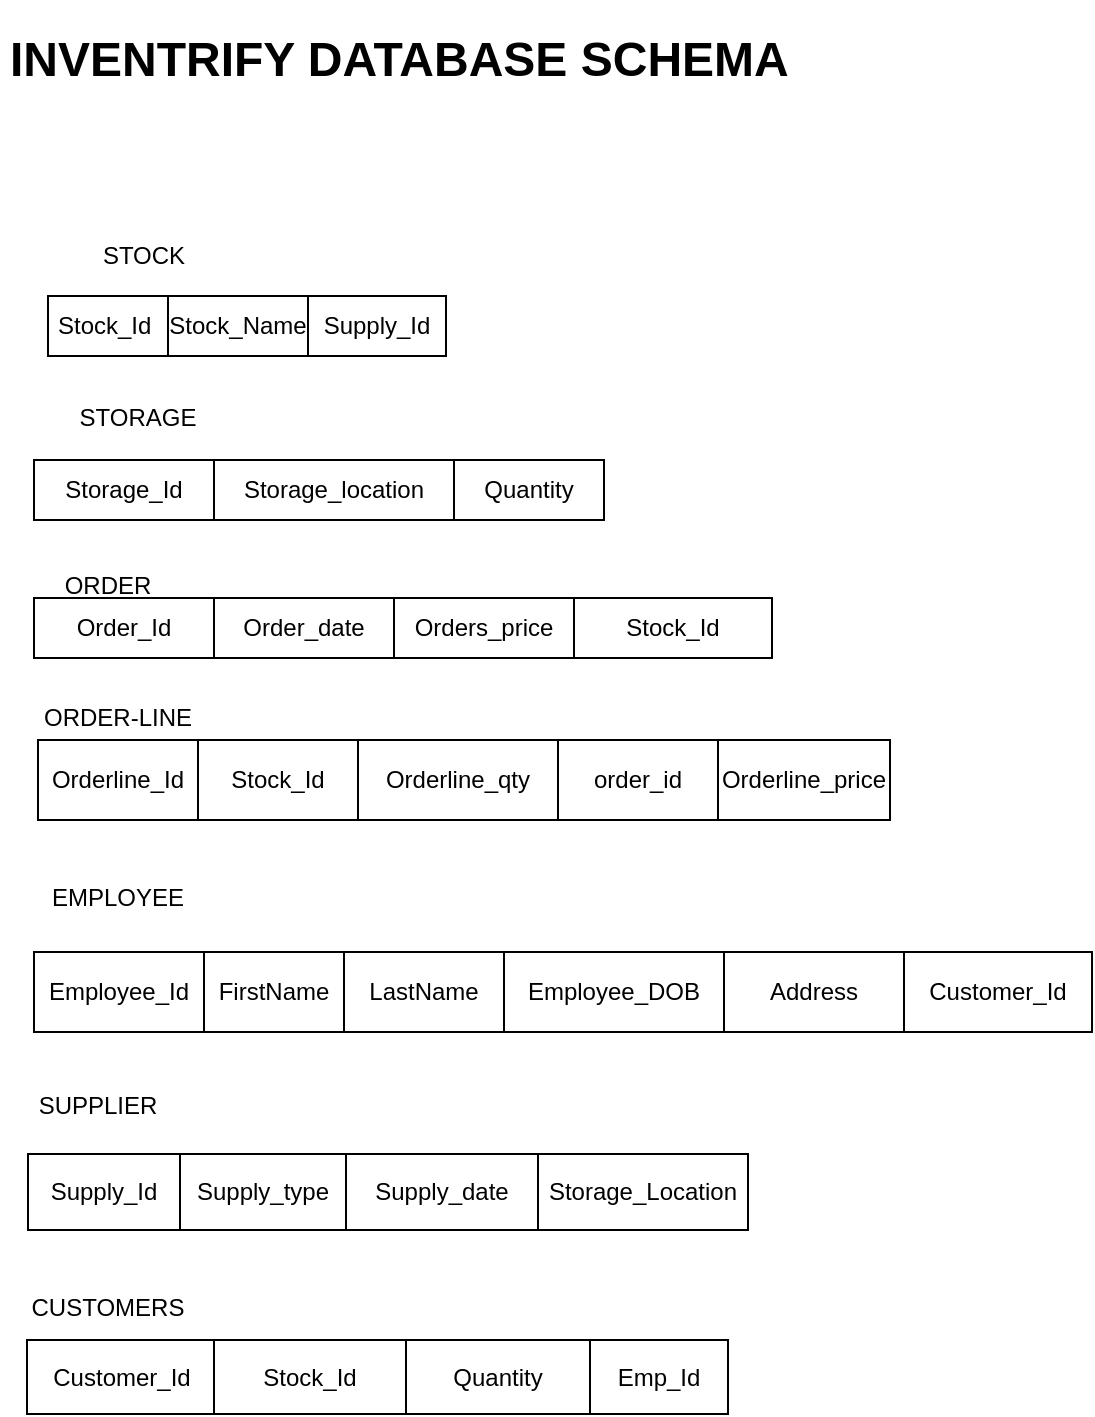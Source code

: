 <mxfile version="15.8.7" type="device" pages="2"><diagram id="k6q6guEoAlqr79uQyo5q" name="Page-1"><mxGraphModel dx="868" dy="553" grid="0" gridSize="10" guides="1" tooltips="1" connect="1" arrows="1" fold="1" page="1" pageScale="1" pageWidth="850" pageHeight="1100" math="0" shadow="0"><root><mxCell id="0"/><mxCell id="1" parent="0"/><mxCell id="TxwtcVc7FVRF3C03h1K5-3" value="&lt;h1&gt;INVENTRIFY DATABASE SCHEMA&lt;/h1&gt;" style="text;html=1;strokeColor=none;fillColor=none;spacing=5;spacingTop=-20;whiteSpace=wrap;overflow=hidden;rounded=0;" parent="1" vertex="1"><mxGeometry x="186" y="22" width="433" height="58" as="geometry"/></mxCell><mxCell id="TxwtcVc7FVRF3C03h1K5-4" value="STOCK" style="text;html=1;strokeColor=none;fillColor=none;align=center;verticalAlign=middle;whiteSpace=wrap;rounded=0;" parent="1" vertex="1"><mxGeometry x="228" y="125" width="60" height="30" as="geometry"/></mxCell><mxCell id="TxwtcVc7FVRF3C03h1K5-6" value="Stock_Id&amp;nbsp;" style="rounded=0;whiteSpace=wrap;html=1;" parent="1" vertex="1"><mxGeometry x="210" y="160" width="60" height="30" as="geometry"/></mxCell><mxCell id="TxwtcVc7FVRF3C03h1K5-7" value="Stock_Name" style="rounded=0;whiteSpace=wrap;html=1;" parent="1" vertex="1"><mxGeometry x="270" y="160" width="70" height="30" as="geometry"/></mxCell><mxCell id="TxwtcVc7FVRF3C03h1K5-15" value="STORAGE" style="text;html=1;strokeColor=none;fillColor=none;align=center;verticalAlign=middle;whiteSpace=wrap;rounded=0;" parent="1" vertex="1"><mxGeometry x="210" y="206" width="90" height="30" as="geometry"/></mxCell><mxCell id="TxwtcVc7FVRF3C03h1K5-16" value="Storage_Id" style="rounded=0;whiteSpace=wrap;html=1;" parent="1" vertex="1"><mxGeometry x="203" y="242" width="90" height="30" as="geometry"/></mxCell><mxCell id="TxwtcVc7FVRF3C03h1K5-17" value="Storage_location" style="rounded=0;whiteSpace=wrap;html=1;" parent="1" vertex="1"><mxGeometry x="293" y="242" width="120" height="30" as="geometry"/></mxCell><mxCell id="TxwtcVc7FVRF3C03h1K5-18" value="ORDER" style="text;html=1;strokeColor=none;fillColor=none;align=center;verticalAlign=middle;whiteSpace=wrap;rounded=0;" parent="1" vertex="1"><mxGeometry x="200" y="290" width="80" height="30" as="geometry"/></mxCell><mxCell id="TxwtcVc7FVRF3C03h1K5-19" value="Order_Id" style="rounded=0;whiteSpace=wrap;html=1;" parent="1" vertex="1"><mxGeometry x="203" y="311" width="90" height="30" as="geometry"/></mxCell><mxCell id="TxwtcVc7FVRF3C03h1K5-21" value="Order_date" style="rounded=0;whiteSpace=wrap;html=1;" parent="1" vertex="1"><mxGeometry x="293" y="311" width="90" height="30" as="geometry"/></mxCell><mxCell id="TxwtcVc7FVRF3C03h1K5-22" value="Orders_price" style="rounded=0;whiteSpace=wrap;html=1;" parent="1" vertex="1"><mxGeometry x="383" y="311" width="90" height="30" as="geometry"/></mxCell><mxCell id="TxwtcVc7FVRF3C03h1K5-23" value="ORDER-LINE" style="text;html=1;strokeColor=none;fillColor=none;align=center;verticalAlign=middle;whiteSpace=wrap;rounded=0;" parent="1" vertex="1"><mxGeometry x="200" y="356" width="90" height="30" as="geometry"/></mxCell><mxCell id="TxwtcVc7FVRF3C03h1K5-24" value="Orderline_Id" style="rounded=0;whiteSpace=wrap;html=1;" parent="1" vertex="1"><mxGeometry x="205" y="382" width="80" height="40" as="geometry"/></mxCell><mxCell id="TxwtcVc7FVRF3C03h1K5-27" value="Stock_Id" style="rounded=0;whiteSpace=wrap;html=1;" parent="1" vertex="1"><mxGeometry x="285" y="382" width="80" height="40" as="geometry"/></mxCell><mxCell id="TxwtcVc7FVRF3C03h1K5-28" value="Orderline_qty" style="rounded=0;whiteSpace=wrap;html=1;" parent="1" vertex="1"><mxGeometry x="365" y="382" width="100" height="40" as="geometry"/></mxCell><mxCell id="TxwtcVc7FVRF3C03h1K5-29" value="order_id" style="rounded=0;whiteSpace=wrap;html=1;" parent="1" vertex="1"><mxGeometry x="465" y="382" width="80" height="40" as="geometry"/></mxCell><mxCell id="TxwtcVc7FVRF3C03h1K5-30" value="Orderline_price" style="rounded=0;whiteSpace=wrap;html=1;" parent="1" vertex="1"><mxGeometry x="545" y="382" width="86" height="40" as="geometry"/></mxCell><mxCell id="TxwtcVc7FVRF3C03h1K5-31" value="EMPLOYEE" style="text;html=1;strokeColor=none;fillColor=none;align=center;verticalAlign=middle;whiteSpace=wrap;rounded=0;" parent="1" vertex="1"><mxGeometry x="205" y="438" width="80" height="45" as="geometry"/></mxCell><mxCell id="TxwtcVc7FVRF3C03h1K5-32" value="Employee_Id" style="rounded=0;whiteSpace=wrap;html=1;" parent="1" vertex="1"><mxGeometry x="203" y="488" width="85" height="40" as="geometry"/></mxCell><mxCell id="TxwtcVc7FVRF3C03h1K5-33" value="FirstName" style="rounded=0;whiteSpace=wrap;html=1;" parent="1" vertex="1"><mxGeometry x="288" y="488" width="70" height="40" as="geometry"/></mxCell><mxCell id="TxwtcVc7FVRF3C03h1K5-34" value="LastName" style="rounded=0;whiteSpace=wrap;html=1;" parent="1" vertex="1"><mxGeometry x="358" y="488" width="80" height="40" as="geometry"/></mxCell><mxCell id="TxwtcVc7FVRF3C03h1K5-35" value="Employee_DOB" style="rounded=0;whiteSpace=wrap;html=1;" parent="1" vertex="1"><mxGeometry x="438" y="488" width="110" height="40" as="geometry"/></mxCell><mxCell id="TxwtcVc7FVRF3C03h1K5-36" value="Address" style="rounded=0;whiteSpace=wrap;html=1;" parent="1" vertex="1"><mxGeometry x="548" y="488" width="90" height="40" as="geometry"/></mxCell><mxCell id="TxwtcVc7FVRF3C03h1K5-37" value="SUPPLIER" style="text;html=1;strokeColor=none;fillColor=none;align=center;verticalAlign=middle;whiteSpace=wrap;rounded=0;" parent="1" vertex="1"><mxGeometry x="205" y="550" width="60" height="30" as="geometry"/></mxCell><mxCell id="TxwtcVc7FVRF3C03h1K5-38" value="Supply_Id" style="rounded=0;whiteSpace=wrap;html=1;" parent="1" vertex="1"><mxGeometry x="200" y="589" width="76" height="38" as="geometry"/></mxCell><mxCell id="TxwtcVc7FVRF3C03h1K5-39" value="Supply_type" style="rounded=0;whiteSpace=wrap;html=1;" parent="1" vertex="1"><mxGeometry x="276" y="589" width="83" height="38" as="geometry"/></mxCell><mxCell id="TxwtcVc7FVRF3C03h1K5-40" value="Supply_date" style="rounded=0;whiteSpace=wrap;html=1;" parent="1" vertex="1"><mxGeometry x="359" y="589" width="96" height="38" as="geometry"/></mxCell><mxCell id="TxwtcVc7FVRF3C03h1K5-41" value="Storage_Location" style="rounded=0;whiteSpace=wrap;html=1;" parent="1" vertex="1"><mxGeometry x="455" y="589" width="105" height="38" as="geometry"/></mxCell><mxCell id="TxwtcVc7FVRF3C03h1K5-43" value="CUSTOMERS" style="text;html=1;strokeColor=none;fillColor=none;align=center;verticalAlign=middle;whiteSpace=wrap;rounded=0;" parent="1" vertex="1"><mxGeometry x="198.25" y="649" width="83.5" height="33" as="geometry"/></mxCell><mxCell id="TxwtcVc7FVRF3C03h1K5-44" value="Customer_Id" style="rounded=0;whiteSpace=wrap;html=1;" parent="1" vertex="1"><mxGeometry x="199.5" y="682" width="93.5" height="37" as="geometry"/></mxCell><mxCell id="TxwtcVc7FVRF3C03h1K5-45" value="Stock_Id" style="rounded=0;whiteSpace=wrap;html=1;" parent="1" vertex="1"><mxGeometry x="293" y="682" width="96" height="37" as="geometry"/></mxCell><mxCell id="TxwtcVc7FVRF3C03h1K5-47" value="Quantity" style="rounded=0;whiteSpace=wrap;html=1;" parent="1" vertex="1"><mxGeometry x="389" y="682" width="92" height="37" as="geometry"/></mxCell><mxCell id="f75dsdhVzTF6Vd_HvXc8-1" value="Stock_Id" style="rounded=0;whiteSpace=wrap;html=1;" parent="1" vertex="1"><mxGeometry x="473" y="311" width="99" height="30" as="geometry"/></mxCell><mxCell id="I19RxyfhT_PSbLgaxSoS-1" value="Quantity" style="rounded=0;whiteSpace=wrap;html=1;" parent="1" vertex="1"><mxGeometry x="413" y="242" width="75" height="30" as="geometry"/></mxCell><mxCell id="I19RxyfhT_PSbLgaxSoS-2" value="Supply_Id" style="rounded=0;whiteSpace=wrap;html=1;" parent="1" vertex="1"><mxGeometry x="340" y="160" width="69" height="30" as="geometry"/></mxCell><mxCell id="E5i0aqG1QVsU14nRbbzL-1" value="Emp_Id" style="rounded=0;whiteSpace=wrap;html=1;" parent="1" vertex="1"><mxGeometry x="481" y="682" width="69" height="37" as="geometry"/></mxCell><mxCell id="yB5XEWHrhT7vs8C8x2iK-1" value="Customer_Id" style="rounded=0;whiteSpace=wrap;html=1;" vertex="1" parent="1"><mxGeometry x="638" y="488" width="94" height="40" as="geometry"/></mxCell></root></mxGraphModel></diagram><diagram id="sFcuPv4FZ3juKFL2XgO-" name="Page-2"><mxGraphModel dx="868" dy="553" grid="0" gridSize="10" guides="1" tooltips="1" connect="1" arrows="1" fold="1" page="1" pageScale="1" pageWidth="850" pageHeight="1100" math="0" shadow="0"><root><object label="" id="HqxFo9a37z1Eg4OPMcd6-0"><mxCell/></object><mxCell id="HqxFo9a37z1Eg4OPMcd6-1" parent="HqxFo9a37z1Eg4OPMcd6-0"/><mxCell id="BADwO5J9l1CjJpyLJ5s6-125" value="" style="edgeStyle=orthogonalEdgeStyle;rounded=0;orthogonalLoop=1;jettySize=auto;html=1;" parent="HqxFo9a37z1Eg4OPMcd6-1" source="BADwO5J9l1CjJpyLJ5s6-30" edge="1"><mxGeometry relative="1" as="geometry"><mxPoint x="136" y="484" as="targetPoint"/><Array as="points"><mxPoint x="144" y="369"/><mxPoint x="136" y="369"/></Array></mxGeometry></mxCell><mxCell id="BADwO5J9l1CjJpyLJ5s6-30" value="Stock" style="shape=table;startSize=30;container=1;collapsible=1;childLayout=tableLayout;fixedRows=1;rowLines=0;fontStyle=1;align=center;resizeLast=1;" parent="HqxFo9a37z1Eg4OPMcd6-1" vertex="1"><mxGeometry x="54" y="206" width="180" height="158.75" as="geometry"/></mxCell><mxCell id="BADwO5J9l1CjJpyLJ5s6-31" value="" style="shape=partialRectangle;collapsible=0;dropTarget=0;pointerEvents=0;fillColor=none;top=0;left=0;bottom=1;right=0;points=[[0,0.5],[1,0.5]];portConstraint=eastwest;" parent="BADwO5J9l1CjJpyLJ5s6-30" vertex="1"><mxGeometry y="30" width="180" height="20" as="geometry"/></mxCell><mxCell id="BADwO5J9l1CjJpyLJ5s6-32" value="PK" style="shape=partialRectangle;connectable=0;fillColor=none;top=0;left=0;bottom=0;right=0;fontStyle=1;overflow=hidden;" parent="BADwO5J9l1CjJpyLJ5s6-31" vertex="1"><mxGeometry width="30" height="20" as="geometry"><mxRectangle width="30" height="20" as="alternateBounds"/></mxGeometry></mxCell><mxCell id="BADwO5J9l1CjJpyLJ5s6-33" value="Stock_Id  int" style="shape=partialRectangle;connectable=0;fillColor=none;top=0;left=0;bottom=0;right=0;align=left;spacingLeft=6;fontStyle=4;overflow=hidden;" parent="BADwO5J9l1CjJpyLJ5s6-31" vertex="1"><mxGeometry x="30" width="150" height="20" as="geometry"><mxRectangle width="150" height="20" as="alternateBounds"/></mxGeometry></mxCell><mxCell id="BADwO5J9l1CjJpyLJ5s6-34" value="" style="shape=partialRectangle;collapsible=0;dropTarget=0;pointerEvents=0;fillColor=none;top=0;left=0;bottom=0;right=0;points=[[0,0.5],[1,0.5]];portConstraint=eastwest;" parent="BADwO5J9l1CjJpyLJ5s6-30" vertex="1"><mxGeometry y="50" width="180" height="30" as="geometry"/></mxCell><mxCell id="BADwO5J9l1CjJpyLJ5s6-35" value="PK" style="shape=partialRectangle;connectable=0;fillColor=none;top=0;left=0;bottom=0;right=0;editable=1;overflow=hidden;" parent="BADwO5J9l1CjJpyLJ5s6-34" vertex="1"><mxGeometry width="30" height="30" as="geometry"><mxRectangle width="30" height="30" as="alternateBounds"/></mxGeometry></mxCell><mxCell id="BADwO5J9l1CjJpyLJ5s6-36" value="Stock_Name varchar(50)" style="shape=partialRectangle;connectable=0;fillColor=none;top=0;left=0;bottom=0;right=0;align=left;spacingLeft=6;overflow=hidden;" parent="BADwO5J9l1CjJpyLJ5s6-34" vertex="1"><mxGeometry x="30" width="150" height="30" as="geometry"><mxRectangle width="150" height="30" as="alternateBounds"/></mxGeometry></mxCell><mxCell id="BADwO5J9l1CjJpyLJ5s6-37" value="" style="shape=partialRectangle;collapsible=0;dropTarget=0;pointerEvents=0;fillColor=none;top=0;left=0;bottom=0;right=0;points=[[0,0.5],[1,0.5]];portConstraint=eastwest;" parent="BADwO5J9l1CjJpyLJ5s6-30" vertex="1"><mxGeometry y="80" width="180" height="29" as="geometry"/></mxCell><mxCell id="BADwO5J9l1CjJpyLJ5s6-38" value="FK" style="shape=partialRectangle;connectable=0;fillColor=none;top=0;left=0;bottom=0;right=0;editable=1;overflow=hidden;" parent="BADwO5J9l1CjJpyLJ5s6-37" vertex="1"><mxGeometry width="30" height="29" as="geometry"><mxRectangle width="30" height="29" as="alternateBounds"/></mxGeometry></mxCell><mxCell id="BADwO5J9l1CjJpyLJ5s6-39" value="Supply_Id  int" style="shape=partialRectangle;connectable=0;fillColor=none;top=0;left=0;bottom=0;right=0;align=left;spacingLeft=6;overflow=hidden;" parent="BADwO5J9l1CjJpyLJ5s6-37" vertex="1"><mxGeometry x="30" width="150" height="29" as="geometry"><mxRectangle width="150" height="29" as="alternateBounds"/></mxGeometry></mxCell><mxCell id="BADwO5J9l1CjJpyLJ5s6-40" value="" style="shape=partialRectangle;collapsible=0;dropTarget=0;pointerEvents=0;fillColor=none;top=0;left=0;bottom=0;right=0;points=[[0,0.5],[1,0.5]];portConstraint=eastwest;" parent="BADwO5J9l1CjJpyLJ5s6-30" vertex="1"><mxGeometry y="109" width="180" height="30" as="geometry"/></mxCell><mxCell id="BADwO5J9l1CjJpyLJ5s6-41" value="" style="shape=partialRectangle;connectable=0;fillColor=none;top=0;left=0;bottom=0;right=0;editable=1;overflow=hidden;" parent="BADwO5J9l1CjJpyLJ5s6-40" vertex="1"><mxGeometry width="30" height="30" as="geometry"><mxRectangle width="30" height="30" as="alternateBounds"/></mxGeometry></mxCell><mxCell id="BADwO5J9l1CjJpyLJ5s6-42" value="" style="shape=partialRectangle;connectable=0;fillColor=none;top=0;left=0;bottom=0;right=0;align=left;spacingLeft=6;overflow=hidden;" parent="BADwO5J9l1CjJpyLJ5s6-40" vertex="1"><mxGeometry x="30" width="150" height="30" as="geometry"><mxRectangle width="150" height="30" as="alternateBounds"/></mxGeometry></mxCell><mxCell id="BADwO5J9l1CjJpyLJ5s6-44" value="" style="edgeStyle=entityRelationEdgeStyle;fontSize=12;html=1;endArrow=ERzeroToMany;endFill=1;startArrow=ERzeroToMany;rounded=0;" parent="HqxFo9a37z1Eg4OPMcd6-1" edge="1"><mxGeometry width="100" height="100" relative="1" as="geometry"><mxPoint x="234" y="308" as="sourcePoint"/><mxPoint x="334" y="208" as="targetPoint"/></mxGeometry></mxCell><mxCell id="BADwO5J9l1CjJpyLJ5s6-78" value="" style="edgeStyle=orthogonalEdgeStyle;rounded=0;orthogonalLoop=1;jettySize=auto;html=1;" parent="HqxFo9a37z1Eg4OPMcd6-1" source="BADwO5J9l1CjJpyLJ5s6-46" edge="1"><mxGeometry relative="1" as="geometry"><mxPoint x="585" y="275" as="targetPoint"/><Array as="points"><mxPoint x="431" y="407"/><mxPoint x="535" y="407"/><mxPoint x="535" y="252"/><mxPoint x="585" y="252"/></Array></mxGeometry></mxCell><mxCell id="BADwO5J9l1CjJpyLJ5s6-80" value="Text" style="edgeLabel;html=1;align=center;verticalAlign=middle;resizable=0;points=[];" parent="BADwO5J9l1CjJpyLJ5s6-78" vertex="1" connectable="0"><mxGeometry x="0.575" y="-1" relative="1" as="geometry"><mxPoint x="107" y="76" as="offset"/></mxGeometry></mxCell><mxCell id="BADwO5J9l1CjJpyLJ5s6-46" value="Storage" style="shape=table;startSize=31;container=1;collapsible=1;childLayout=tableLayout;fixedRows=1;rowLines=0;fontStyle=1;align=center;resizeLast=1;" parent="HqxFo9a37z1Eg4OPMcd6-1" vertex="1"><mxGeometry x="335" y="206" width="199" height="138" as="geometry"/></mxCell><mxCell id="BADwO5J9l1CjJpyLJ5s6-47" value="" style="shape=partialRectangle;collapsible=0;dropTarget=0;pointerEvents=0;fillColor=none;top=0;left=0;bottom=1;right=0;points=[[0,0.5],[1,0.5]];portConstraint=eastwest;" parent="BADwO5J9l1CjJpyLJ5s6-46" vertex="1"><mxGeometry y="31" width="199" height="30" as="geometry"/></mxCell><mxCell id="BADwO5J9l1CjJpyLJ5s6-48" value="PK" style="shape=partialRectangle;connectable=0;fillColor=none;top=0;left=0;bottom=0;right=0;fontStyle=1;overflow=hidden;" parent="BADwO5J9l1CjJpyLJ5s6-47" vertex="1"><mxGeometry width="30" height="30" as="geometry"><mxRectangle width="30" height="30" as="alternateBounds"/></mxGeometry></mxCell><mxCell id="BADwO5J9l1CjJpyLJ5s6-49" value="Storage_Id  int" style="shape=partialRectangle;connectable=0;fillColor=none;top=0;left=0;bottom=0;right=0;align=left;spacingLeft=6;fontStyle=4;overflow=hidden;" parent="BADwO5J9l1CjJpyLJ5s6-47" vertex="1"><mxGeometry x="30" width="169" height="30" as="geometry"><mxRectangle width="169" height="30" as="alternateBounds"/></mxGeometry></mxCell><mxCell id="BADwO5J9l1CjJpyLJ5s6-50" value="" style="shape=partialRectangle;collapsible=0;dropTarget=0;pointerEvents=0;fillColor=none;top=0;left=0;bottom=0;right=0;points=[[0,0.5],[1,0.5]];portConstraint=eastwest;" parent="BADwO5J9l1CjJpyLJ5s6-46" vertex="1"><mxGeometry y="61" width="199" height="30" as="geometry"/></mxCell><mxCell id="BADwO5J9l1CjJpyLJ5s6-51" value="PK" style="shape=partialRectangle;connectable=0;fillColor=none;top=0;left=0;bottom=0;right=0;editable=1;overflow=hidden;" parent="BADwO5J9l1CjJpyLJ5s6-50" vertex="1"><mxGeometry width="30" height="30" as="geometry"><mxRectangle width="30" height="30" as="alternateBounds"/></mxGeometry></mxCell><mxCell id="BADwO5J9l1CjJpyLJ5s6-52" value="Storage_Location varchar(50)" style="shape=partialRectangle;connectable=0;fillColor=none;top=0;left=0;bottom=0;right=0;align=left;spacingLeft=6;overflow=hidden;" parent="BADwO5J9l1CjJpyLJ5s6-50" vertex="1"><mxGeometry x="30" width="169" height="30" as="geometry"><mxRectangle width="169" height="30" as="alternateBounds"/></mxGeometry></mxCell><mxCell id="BADwO5J9l1CjJpyLJ5s6-53" value="" style="shape=partialRectangle;collapsible=0;dropTarget=0;pointerEvents=0;fillColor=none;top=0;left=0;bottom=0;right=0;points=[[0,0.5],[1,0.5]];portConstraint=eastwest;" parent="BADwO5J9l1CjJpyLJ5s6-46" vertex="1"><mxGeometry y="91" width="199" height="30" as="geometry"/></mxCell><mxCell id="BADwO5J9l1CjJpyLJ5s6-54" value="" style="shape=partialRectangle;connectable=0;fillColor=none;top=0;left=0;bottom=0;right=0;editable=1;overflow=hidden;" parent="BADwO5J9l1CjJpyLJ5s6-53" vertex="1"><mxGeometry width="30" height="30" as="geometry"><mxRectangle width="30" height="30" as="alternateBounds"/></mxGeometry></mxCell><mxCell id="BADwO5J9l1CjJpyLJ5s6-55" value="Quantity varchar(25)" style="shape=partialRectangle;connectable=0;fillColor=none;top=0;left=0;bottom=0;right=0;align=left;spacingLeft=6;overflow=hidden;" parent="BADwO5J9l1CjJpyLJ5s6-53" vertex="1"><mxGeometry x="30" width="169" height="30" as="geometry"><mxRectangle width="169" height="30" as="alternateBounds"/></mxGeometry></mxCell><mxCell id="BADwO5J9l1CjJpyLJ5s6-59" value="Supplier" style="shape=table;startSize=30;container=1;collapsible=1;childLayout=tableLayout;fixedRows=1;rowLines=0;fontStyle=1;align=center;resizeLast=1;" parent="HqxFo9a37z1Eg4OPMcd6-1" vertex="1"><mxGeometry x="58" y="489" width="227" height="152" as="geometry"/></mxCell><mxCell id="BADwO5J9l1CjJpyLJ5s6-60" value="" style="shape=partialRectangle;collapsible=0;dropTarget=0;pointerEvents=0;fillColor=none;top=0;left=0;bottom=1;right=0;points=[[0,0.5],[1,0.5]];portConstraint=eastwest;" parent="BADwO5J9l1CjJpyLJ5s6-59" vertex="1"><mxGeometry y="30" width="227" height="32" as="geometry"/></mxCell><mxCell id="BADwO5J9l1CjJpyLJ5s6-61" value="PK" style="shape=partialRectangle;connectable=0;fillColor=none;top=0;left=0;bottom=0;right=0;fontStyle=1;overflow=hidden;" parent="BADwO5J9l1CjJpyLJ5s6-60" vertex="1"><mxGeometry width="30" height="32" as="geometry"><mxRectangle width="30" height="32" as="alternateBounds"/></mxGeometry></mxCell><mxCell id="BADwO5J9l1CjJpyLJ5s6-62" value="Supply_Id  int" style="shape=partialRectangle;connectable=0;fillColor=none;top=0;left=0;bottom=0;right=0;align=left;spacingLeft=6;fontStyle=4;overflow=hidden;" parent="BADwO5J9l1CjJpyLJ5s6-60" vertex="1"><mxGeometry x="30" width="197" height="32" as="geometry"><mxRectangle width="197" height="32" as="alternateBounds"/></mxGeometry></mxCell><mxCell id="BADwO5J9l1CjJpyLJ5s6-63" value="" style="shape=partialRectangle;collapsible=0;dropTarget=0;pointerEvents=0;fillColor=none;top=0;left=0;bottom=0;right=0;points=[[0,0.5],[1,0.5]];portConstraint=eastwest;" parent="BADwO5J9l1CjJpyLJ5s6-59" vertex="1"><mxGeometry y="62" width="227" height="30" as="geometry"/></mxCell><mxCell id="BADwO5J9l1CjJpyLJ5s6-64" value="" style="shape=partialRectangle;connectable=0;fillColor=none;top=0;left=0;bottom=0;right=0;editable=1;overflow=hidden;" parent="BADwO5J9l1CjJpyLJ5s6-63" vertex="1"><mxGeometry width="30" height="30" as="geometry"><mxRectangle width="30" height="30" as="alternateBounds"/></mxGeometry></mxCell><mxCell id="BADwO5J9l1CjJpyLJ5s6-65" value="Supply _type varchar(20)" style="shape=partialRectangle;connectable=0;fillColor=none;top=0;left=0;bottom=0;right=0;align=left;spacingLeft=6;overflow=hidden;" parent="BADwO5J9l1CjJpyLJ5s6-63" vertex="1"><mxGeometry x="30" width="197" height="30" as="geometry"><mxRectangle width="197" height="30" as="alternateBounds"/></mxGeometry></mxCell><mxCell id="BADwO5J9l1CjJpyLJ5s6-69" value="" style="shape=partialRectangle;collapsible=0;dropTarget=0;pointerEvents=0;fillColor=none;top=0;left=0;bottom=0;right=0;points=[[0,0.5],[1,0.5]];portConstraint=eastwest;" parent="BADwO5J9l1CjJpyLJ5s6-59" vertex="1"><mxGeometry y="92" width="227" height="30" as="geometry"/></mxCell><mxCell id="BADwO5J9l1CjJpyLJ5s6-70" value="FK" style="shape=partialRectangle;connectable=0;fillColor=none;top=0;left=0;bottom=0;right=0;editable=1;overflow=hidden;" parent="BADwO5J9l1CjJpyLJ5s6-69" vertex="1"><mxGeometry width="30" height="30" as="geometry"><mxRectangle width="30" height="30" as="alternateBounds"/></mxGeometry></mxCell><mxCell id="BADwO5J9l1CjJpyLJ5s6-71" value="storage_Location varchar(25)" style="shape=partialRectangle;connectable=0;fillColor=none;top=0;left=0;bottom=0;right=0;align=left;spacingLeft=6;overflow=hidden;" parent="BADwO5J9l1CjJpyLJ5s6-69" vertex="1"><mxGeometry x="30" width="197" height="30" as="geometry"><mxRectangle width="197" height="30" as="alternateBounds"/></mxGeometry></mxCell><mxCell id="BADwO5J9l1CjJpyLJ5s6-66" value="" style="shape=partialRectangle;collapsible=0;dropTarget=0;pointerEvents=0;fillColor=none;top=0;left=0;bottom=0;right=0;points=[[0,0.5],[1,0.5]];portConstraint=eastwest;" parent="BADwO5J9l1CjJpyLJ5s6-59" vertex="1"><mxGeometry y="122" width="227" height="30" as="geometry"/></mxCell><mxCell id="BADwO5J9l1CjJpyLJ5s6-67" value="" style="shape=partialRectangle;connectable=0;fillColor=none;top=0;left=0;bottom=0;right=0;editable=1;overflow=hidden;" parent="BADwO5J9l1CjJpyLJ5s6-66" vertex="1"><mxGeometry width="30" height="30" as="geometry"><mxRectangle width="30" height="30" as="alternateBounds"/></mxGeometry></mxCell><mxCell id="BADwO5J9l1CjJpyLJ5s6-68" value="Supply_Date Date" style="shape=partialRectangle;connectable=0;fillColor=none;top=0;left=0;bottom=0;right=0;align=left;spacingLeft=6;overflow=hidden;" parent="BADwO5J9l1CjJpyLJ5s6-66" vertex="1"><mxGeometry x="30" width="197" height="30" as="geometry"><mxRectangle width="197" height="30" as="alternateBounds"/></mxGeometry></mxCell><mxCell id="BADwO5J9l1CjJpyLJ5s6-81" value="Order" style="shape=table;startSize=30;container=1;collapsible=1;childLayout=tableLayout;fixedRows=1;rowLines=0;fontStyle=1;align=center;resizeLast=1;" parent="HqxFo9a37z1Eg4OPMcd6-1" vertex="1"><mxGeometry x="553" y="274" width="180" height="179.25" as="geometry"/></mxCell><mxCell id="BADwO5J9l1CjJpyLJ5s6-85" value="" style="shape=partialRectangle;collapsible=0;dropTarget=0;pointerEvents=0;fillColor=none;top=0;left=0;bottom=0;right=0;points=[[0,0.5],[1,0.5]];portConstraint=eastwest;" parent="BADwO5J9l1CjJpyLJ5s6-81" vertex="1"><mxGeometry y="30" width="180" height="30" as="geometry"/></mxCell><mxCell id="BADwO5J9l1CjJpyLJ5s6-86" value="PK" style="shape=partialRectangle;connectable=0;fillColor=none;top=0;left=0;bottom=0;right=0;editable=1;overflow=hidden;" parent="BADwO5J9l1CjJpyLJ5s6-85" vertex="1"><mxGeometry width="30" height="30" as="geometry"><mxRectangle width="30" height="30" as="alternateBounds"/></mxGeometry></mxCell><mxCell id="BADwO5J9l1CjJpyLJ5s6-87" value="Order_Id  int" style="shape=partialRectangle;connectable=0;fillColor=none;top=0;left=0;bottom=0;right=0;align=left;spacingLeft=6;overflow=hidden;" parent="BADwO5J9l1CjJpyLJ5s6-85" vertex="1"><mxGeometry x="30" width="150" height="30" as="geometry"><mxRectangle width="150" height="30" as="alternateBounds"/></mxGeometry></mxCell><mxCell id="BADwO5J9l1CjJpyLJ5s6-88" value="" style="shape=partialRectangle;collapsible=0;dropTarget=0;pointerEvents=0;fillColor=none;top=0;left=0;bottom=0;right=0;points=[[0,0.5],[1,0.5]];portConstraint=eastwest;" parent="BADwO5J9l1CjJpyLJ5s6-81" vertex="1"><mxGeometry y="60" width="180" height="30" as="geometry"/></mxCell><mxCell id="BADwO5J9l1CjJpyLJ5s6-89" value="" style="shape=partialRectangle;connectable=0;fillColor=none;top=0;left=0;bottom=0;right=0;editable=1;overflow=hidden;" parent="BADwO5J9l1CjJpyLJ5s6-88" vertex="1"><mxGeometry width="30" height="30" as="geometry"><mxRectangle width="30" height="30" as="alternateBounds"/></mxGeometry></mxCell><mxCell id="BADwO5J9l1CjJpyLJ5s6-90" value="orders_date  date" style="shape=partialRectangle;connectable=0;fillColor=none;top=0;left=0;bottom=0;right=0;align=left;spacingLeft=6;overflow=hidden;" parent="BADwO5J9l1CjJpyLJ5s6-88" vertex="1"><mxGeometry x="30" width="150" height="30" as="geometry"><mxRectangle width="150" height="30" as="alternateBounds"/></mxGeometry></mxCell><mxCell id="BADwO5J9l1CjJpyLJ5s6-91" value="" style="shape=partialRectangle;collapsible=0;dropTarget=0;pointerEvents=0;fillColor=none;top=0;left=0;bottom=0;right=0;points=[[0,0.5],[1,0.5]];portConstraint=eastwest;" parent="BADwO5J9l1CjJpyLJ5s6-81" vertex="1"><mxGeometry y="90" width="180" height="30" as="geometry"/></mxCell><mxCell id="BADwO5J9l1CjJpyLJ5s6-92" value="" style="shape=partialRectangle;connectable=0;fillColor=none;top=0;left=0;bottom=0;right=0;editable=1;overflow=hidden;" parent="BADwO5J9l1CjJpyLJ5s6-91" vertex="1"><mxGeometry width="30" height="30" as="geometry"><mxRectangle width="30" height="30" as="alternateBounds"/></mxGeometry></mxCell><mxCell id="BADwO5J9l1CjJpyLJ5s6-93" value="Orders_Price varchar(50)" style="shape=partialRectangle;connectable=0;fillColor=none;top=0;left=0;bottom=0;right=0;align=left;spacingLeft=6;overflow=hidden;" parent="BADwO5J9l1CjJpyLJ5s6-91" vertex="1"><mxGeometry x="30" width="150" height="30" as="geometry"><mxRectangle width="150" height="30" as="alternateBounds"/></mxGeometry></mxCell><mxCell id="BADwO5J9l1CjJpyLJ5s6-82" value="" style="shape=partialRectangle;collapsible=0;dropTarget=0;pointerEvents=0;fillColor=none;top=0;left=0;bottom=1;right=0;points=[[0,0.5],[1,0.5]];portConstraint=eastwest;" parent="BADwO5J9l1CjJpyLJ5s6-81" vertex="1"><mxGeometry y="120" width="180" height="51" as="geometry"/></mxCell><mxCell id="BADwO5J9l1CjJpyLJ5s6-83" value="FK" style="shape=partialRectangle;connectable=0;fillColor=none;top=0;left=0;bottom=0;right=0;fontStyle=1;overflow=hidden;" parent="BADwO5J9l1CjJpyLJ5s6-82" vertex="1"><mxGeometry width="30" height="51" as="geometry"><mxRectangle width="30" height="51" as="alternateBounds"/></mxGeometry></mxCell><mxCell id="BADwO5J9l1CjJpyLJ5s6-84" value="Stock_Id  int" style="shape=partialRectangle;connectable=0;fillColor=none;top=0;left=0;bottom=0;right=0;align=left;spacingLeft=6;fontStyle=4;overflow=hidden;" parent="BADwO5J9l1CjJpyLJ5s6-82" vertex="1"><mxGeometry x="30" width="150" height="51" as="geometry"><mxRectangle width="150" height="51" as="alternateBounds"/></mxGeometry></mxCell><mxCell id="BADwO5J9l1CjJpyLJ5s6-98" value="OrderLine" style="shape=table;startSize=30;container=1;collapsible=1;childLayout=tableLayout;fixedRows=1;rowLines=0;fontStyle=1;align=center;resizeLast=1;" parent="HqxFo9a37z1Eg4OPMcd6-1" vertex="1"><mxGeometry x="553" y="507" width="180" height="190" as="geometry"/></mxCell><mxCell id="BADwO5J9l1CjJpyLJ5s6-99" value="" style="shape=partialRectangle;collapsible=0;dropTarget=0;pointerEvents=0;fillColor=none;top=0;left=0;bottom=1;right=0;points=[[0,0.5],[1,0.5]];portConstraint=eastwest;" parent="BADwO5J9l1CjJpyLJ5s6-98" vertex="1"><mxGeometry y="30" width="180" height="30" as="geometry"/></mxCell><mxCell id="BADwO5J9l1CjJpyLJ5s6-100" value="" style="shape=partialRectangle;connectable=0;fillColor=none;top=0;left=0;bottom=0;right=0;fontStyle=1;overflow=hidden;" parent="BADwO5J9l1CjJpyLJ5s6-99" vertex="1"><mxGeometry width="30" height="30" as="geometry"><mxRectangle width="30" height="30" as="alternateBounds"/></mxGeometry></mxCell><mxCell id="BADwO5J9l1CjJpyLJ5s6-101" value="Orderline_Id  int" style="shape=partialRectangle;connectable=0;fillColor=none;top=0;left=0;bottom=0;right=0;align=left;spacingLeft=6;fontStyle=4;overflow=hidden;" parent="BADwO5J9l1CjJpyLJ5s6-99" vertex="1"><mxGeometry x="30" width="150" height="30" as="geometry"><mxRectangle width="150" height="30" as="alternateBounds"/></mxGeometry></mxCell><mxCell id="BADwO5J9l1CjJpyLJ5s6-102" value="" style="shape=partialRectangle;collapsible=0;dropTarget=0;pointerEvents=0;fillColor=none;top=0;left=0;bottom=0;right=0;points=[[0,0.5],[1,0.5]];portConstraint=eastwest;" parent="BADwO5J9l1CjJpyLJ5s6-98" vertex="1"><mxGeometry y="60" width="180" height="30" as="geometry"/></mxCell><mxCell id="BADwO5J9l1CjJpyLJ5s6-103" value="FK&#10;" style="shape=partialRectangle;connectable=0;fillColor=none;top=0;left=0;bottom=0;right=0;editable=1;overflow=hidden;" parent="BADwO5J9l1CjJpyLJ5s6-102" vertex="1"><mxGeometry width="30" height="30" as="geometry"><mxRectangle width="30" height="30" as="alternateBounds"/></mxGeometry></mxCell><mxCell id="BADwO5J9l1CjJpyLJ5s6-104" value="Stock_id int&#10;" style="shape=partialRectangle;connectable=0;fillColor=none;top=0;left=0;bottom=0;right=0;align=left;spacingLeft=6;overflow=hidden;fontStyle=0" parent="BADwO5J9l1CjJpyLJ5s6-102" vertex="1"><mxGeometry x="30" width="150" height="30" as="geometry"><mxRectangle width="150" height="30" as="alternateBounds"/></mxGeometry></mxCell><mxCell id="BADwO5J9l1CjJpyLJ5s6-108" value="" style="shape=partialRectangle;collapsible=0;dropTarget=0;pointerEvents=0;fillColor=none;top=0;left=0;bottom=0;right=0;points=[[0,0.5],[1,0.5]];portConstraint=eastwest;" parent="BADwO5J9l1CjJpyLJ5s6-98" vertex="1"><mxGeometry y="90" width="180" height="30" as="geometry"/></mxCell><mxCell id="BADwO5J9l1CjJpyLJ5s6-109" value="FK" style="shape=partialRectangle;connectable=0;fillColor=none;top=0;left=0;bottom=0;right=0;editable=1;overflow=hidden;" parent="BADwO5J9l1CjJpyLJ5s6-108" vertex="1"><mxGeometry width="30" height="30" as="geometry"><mxRectangle width="30" height="30" as="alternateBounds"/></mxGeometry></mxCell><mxCell id="BADwO5J9l1CjJpyLJ5s6-110" value="Order_Id  int" style="shape=partialRectangle;connectable=0;fillColor=none;top=0;left=0;bottom=0;right=0;align=left;spacingLeft=6;overflow=hidden;" parent="BADwO5J9l1CjJpyLJ5s6-108" vertex="1"><mxGeometry x="30" width="150" height="30" as="geometry"><mxRectangle width="150" height="30" as="alternateBounds"/></mxGeometry></mxCell><mxCell id="BADwO5J9l1CjJpyLJ5s6-105" value="" style="shape=partialRectangle;collapsible=0;dropTarget=0;pointerEvents=0;fillColor=none;top=0;left=0;bottom=0;right=0;points=[[0,0.5],[1,0.5]];portConstraint=eastwest;" parent="BADwO5J9l1CjJpyLJ5s6-98" vertex="1"><mxGeometry y="120" width="180" height="30" as="geometry"/></mxCell><mxCell id="BADwO5J9l1CjJpyLJ5s6-106" value="" style="shape=partialRectangle;connectable=0;fillColor=none;top=0;left=0;bottom=0;right=0;editable=1;overflow=hidden;" parent="BADwO5J9l1CjJpyLJ5s6-105" vertex="1"><mxGeometry width="30" height="30" as="geometry"><mxRectangle width="30" height="30" as="alternateBounds"/></mxGeometry></mxCell><mxCell id="BADwO5J9l1CjJpyLJ5s6-107" value="" style="shape=partialRectangle;connectable=0;fillColor=none;top=0;left=0;bottom=0;right=0;align=left;spacingLeft=6;overflow=hidden;" parent="BADwO5J9l1CjJpyLJ5s6-105" vertex="1"><mxGeometry x="30" width="150" height="30" as="geometry"><mxRectangle width="150" height="30" as="alternateBounds"/></mxGeometry></mxCell><mxCell id="BADwO5J9l1CjJpyLJ5s6-114" value="" style="strokeWidth=2;html=1;shape=mxgraph.flowchart.annotation_1;align=left;pointerEvents=1;" parent="HqxFo9a37z1Eg4OPMcd6-1" vertex="1"><mxGeometry x="503" y="426" width="50" height="100" as="geometry"/></mxCell><mxCell id="BADwO5J9l1CjJpyLJ5s6-117" value="Orderline_qty varchar(20)" style="text;html=1;align=center;verticalAlign=middle;resizable=0;points=[];autosize=1;strokeColor=none;fillColor=none;" parent="HqxFo9a37z1Eg4OPMcd6-1" vertex="1"><mxGeometry x="580" y="623" width="147" height="18" as="geometry"/></mxCell><mxCell id="BADwO5J9l1CjJpyLJ5s6-119" value="Orderline_Price&amp;nbsp; int" style="text;html=1;align=center;verticalAlign=middle;resizable=0;points=[];autosize=1;strokeColor=none;fillColor=none;" parent="HqxFo9a37z1Eg4OPMcd6-1" vertex="1"><mxGeometry x="583.5" y="651" width="113" height="18" as="geometry"/></mxCell><mxCell id="BADwO5J9l1CjJpyLJ5s6-126" value="" style="html=1;verticalAlign=bottom;startArrow=oval;startFill=1;endArrow=block;startSize=8;rounded=0;" parent="HqxFo9a37z1Eg4OPMcd6-1" edge="1"><mxGeometry width="60" relative="1" as="geometry"><mxPoint x="136" y="478" as="sourcePoint"/><mxPoint x="136" y="366" as="targetPoint"/><Array as="points"><mxPoint x="136" y="469"/><mxPoint x="136" y="416"/></Array></mxGeometry></mxCell><mxCell id="BADwO5J9l1CjJpyLJ5s6-133" value="" style="endArrow=open;startArrow=cross;endFill=0;startFill=0;endSize=8;startSize=10;html=1;rounded=0;entryX=0;entryY=1;entryDx=0;entryDy=0;entryPerimeter=0;" parent="HqxFo9a37z1Eg4OPMcd6-1" target="BADwO5J9l1CjJpyLJ5s6-114" edge="1"><mxGeometry width="160" relative="1" as="geometry"><mxPoint x="319" y="526" as="sourcePoint"/><mxPoint x="479" y="526" as="targetPoint"/></mxGeometry></mxCell><mxCell id="BADwO5J9l1CjJpyLJ5s6-135" value="Customers" style="shape=table;startSize=30;container=1;collapsible=1;childLayout=tableLayout;fixedRows=1;rowLines=0;fontStyle=1;align=center;resizeLast=1;" parent="HqxFo9a37z1Eg4OPMcd6-1" vertex="1"><mxGeometry x="291" y="601" width="197" height="176.5" as="geometry"/></mxCell><mxCell id="BADwO5J9l1CjJpyLJ5s6-136" value="" style="shape=partialRectangle;collapsible=0;dropTarget=0;pointerEvents=0;fillColor=none;top=0;left=0;bottom=1;right=0;points=[[0,0.5],[1,0.5]];portConstraint=eastwest;" parent="BADwO5J9l1CjJpyLJ5s6-135" vertex="1"><mxGeometry y="30" width="197" height="30" as="geometry"/></mxCell><mxCell id="BADwO5J9l1CjJpyLJ5s6-137" value="PK" style="shape=partialRectangle;connectable=0;fillColor=none;top=0;left=0;bottom=0;right=0;fontStyle=1;overflow=hidden;" parent="BADwO5J9l1CjJpyLJ5s6-136" vertex="1"><mxGeometry width="30" height="30" as="geometry"><mxRectangle width="30" height="30" as="alternateBounds"/></mxGeometry></mxCell><mxCell id="BADwO5J9l1CjJpyLJ5s6-138" value="Customer_id  int" style="shape=partialRectangle;connectable=0;fillColor=none;top=0;left=0;bottom=0;right=0;align=left;spacingLeft=6;fontStyle=4;overflow=hidden;" parent="BADwO5J9l1CjJpyLJ5s6-136" vertex="1"><mxGeometry x="30" width="167" height="30" as="geometry"><mxRectangle width="167" height="30" as="alternateBounds"/></mxGeometry></mxCell><mxCell id="BADwO5J9l1CjJpyLJ5s6-139" value="" style="shape=partialRectangle;collapsible=0;dropTarget=0;pointerEvents=0;fillColor=none;top=0;left=0;bottom=0;right=0;points=[[0,0.5],[1,0.5]];portConstraint=eastwest;" parent="BADwO5J9l1CjJpyLJ5s6-135" vertex="1"><mxGeometry y="60" width="197" height="30" as="geometry"/></mxCell><mxCell id="BADwO5J9l1CjJpyLJ5s6-140" value="FK" style="shape=partialRectangle;connectable=0;fillColor=none;top=0;left=0;bottom=0;right=0;editable=1;overflow=hidden;" parent="BADwO5J9l1CjJpyLJ5s6-139" vertex="1"><mxGeometry width="30" height="30" as="geometry"><mxRectangle width="30" height="30" as="alternateBounds"/></mxGeometry></mxCell><mxCell id="BADwO5J9l1CjJpyLJ5s6-141" value="Stock_Id  int" style="shape=partialRectangle;connectable=0;fillColor=none;top=0;left=0;bottom=0;right=0;align=left;spacingLeft=6;overflow=hidden;" parent="BADwO5J9l1CjJpyLJ5s6-139" vertex="1"><mxGeometry x="30" width="167" height="30" as="geometry"><mxRectangle width="167" height="30" as="alternateBounds"/></mxGeometry></mxCell><mxCell id="BADwO5J9l1CjJpyLJ5s6-142" value="" style="shape=partialRectangle;collapsible=0;dropTarget=0;pointerEvents=0;fillColor=none;top=0;left=0;bottom=0;right=0;points=[[0,0.5],[1,0.5]];portConstraint=eastwest;" parent="BADwO5J9l1CjJpyLJ5s6-135" vertex="1"><mxGeometry y="90" width="197" height="30" as="geometry"/></mxCell><mxCell id="BADwO5J9l1CjJpyLJ5s6-143" value="" style="shape=partialRectangle;connectable=0;fillColor=none;top=0;left=0;bottom=0;right=0;editable=1;overflow=hidden;" parent="BADwO5J9l1CjJpyLJ5s6-142" vertex="1"><mxGeometry width="30" height="30" as="geometry"><mxRectangle width="30" height="30" as="alternateBounds"/></mxGeometry></mxCell><mxCell id="BADwO5J9l1CjJpyLJ5s6-144" value="" style="shape=partialRectangle;connectable=0;fillColor=none;top=0;left=0;bottom=0;right=0;align=left;spacingLeft=6;overflow=hidden;" parent="BADwO5J9l1CjJpyLJ5s6-142" vertex="1"><mxGeometry x="30" width="167" height="30" as="geometry"><mxRectangle width="167" height="30" as="alternateBounds"/></mxGeometry></mxCell><mxCell id="BADwO5J9l1CjJpyLJ5s6-145" value="" style="shape=partialRectangle;collapsible=0;dropTarget=0;pointerEvents=0;fillColor=none;top=0;left=0;bottom=0;right=0;points=[[0,0.5],[1,0.5]];portConstraint=eastwest;" parent="BADwO5J9l1CjJpyLJ5s6-135" vertex="1"><mxGeometry y="120" width="197" height="41" as="geometry"/></mxCell><mxCell id="BADwO5J9l1CjJpyLJ5s6-146" value="" style="shape=partialRectangle;connectable=0;fillColor=none;top=0;left=0;bottom=0;right=0;editable=1;overflow=hidden;" parent="BADwO5J9l1CjJpyLJ5s6-145" vertex="1"><mxGeometry width="30" height="41" as="geometry"><mxRectangle width="30" height="41" as="alternateBounds"/></mxGeometry></mxCell><mxCell id="BADwO5J9l1CjJpyLJ5s6-147" value="" style="shape=partialRectangle;connectable=0;fillColor=none;top=0;left=0;bottom=0;right=0;align=left;spacingLeft=6;overflow=hidden;" parent="BADwO5J9l1CjJpyLJ5s6-145" vertex="1"><mxGeometry x="30" width="167" height="41" as="geometry"><mxRectangle width="167" height="41" as="alternateBounds"/></mxGeometry></mxCell><mxCell id="BADwO5J9l1CjJpyLJ5s6-152" value="Employee" style="shape=table;startSize=30;container=1;collapsible=1;childLayout=tableLayout;fixedRows=1;rowLines=0;fontStyle=1;align=center;resizeLast=1;" parent="HqxFo9a37z1Eg4OPMcd6-1" vertex="1"><mxGeometry x="517.5" y="711" width="220.5" height="197" as="geometry"/></mxCell><mxCell id="BADwO5J9l1CjJpyLJ5s6-153" value="" style="shape=partialRectangle;collapsible=0;dropTarget=0;pointerEvents=0;fillColor=none;top=0;left=0;bottom=1;right=0;points=[[0,0.5],[1,0.5]];portConstraint=eastwest;" parent="BADwO5J9l1CjJpyLJ5s6-152" vertex="1"><mxGeometry y="30" width="220.5" height="30" as="geometry"/></mxCell><mxCell id="BADwO5J9l1CjJpyLJ5s6-154" value="PK" style="shape=partialRectangle;connectable=0;fillColor=none;top=0;left=0;bottom=0;right=0;fontStyle=1;overflow=hidden;" parent="BADwO5J9l1CjJpyLJ5s6-153" vertex="1"><mxGeometry width="30" height="30" as="geometry"><mxRectangle width="30" height="30" as="alternateBounds"/></mxGeometry></mxCell><mxCell id="BADwO5J9l1CjJpyLJ5s6-155" value="Employee_Id  int" style="shape=partialRectangle;connectable=0;fillColor=none;top=0;left=0;bottom=0;right=0;align=left;spacingLeft=6;fontStyle=4;overflow=hidden;" parent="BADwO5J9l1CjJpyLJ5s6-153" vertex="1"><mxGeometry x="30" width="190.5" height="30" as="geometry"><mxRectangle width="190.5" height="30" as="alternateBounds"/></mxGeometry></mxCell><mxCell id="BADwO5J9l1CjJpyLJ5s6-156" value="" style="shape=partialRectangle;collapsible=0;dropTarget=0;pointerEvents=0;fillColor=none;top=0;left=0;bottom=0;right=0;points=[[0,0.5],[1,0.5]];portConstraint=eastwest;" parent="BADwO5J9l1CjJpyLJ5s6-152" vertex="1"><mxGeometry y="60" width="220.5" height="30" as="geometry"/></mxCell><mxCell id="BADwO5J9l1CjJpyLJ5s6-157" value="" style="shape=partialRectangle;connectable=0;fillColor=none;top=0;left=0;bottom=0;right=0;editable=1;overflow=hidden;" parent="BADwO5J9l1CjJpyLJ5s6-156" vertex="1"><mxGeometry width="30" height="30" as="geometry"><mxRectangle width="30" height="30" as="alternateBounds"/></mxGeometry></mxCell><mxCell id="BADwO5J9l1CjJpyLJ5s6-158" value="Emp_DOB Date" style="shape=partialRectangle;connectable=0;fillColor=none;top=0;left=0;bottom=0;right=0;align=left;spacingLeft=6;overflow=hidden;" parent="BADwO5J9l1CjJpyLJ5s6-156" vertex="1"><mxGeometry x="30" width="190.5" height="30" as="geometry"><mxRectangle width="190.5" height="30" as="alternateBounds"/></mxGeometry></mxCell><mxCell id="BADwO5J9l1CjJpyLJ5s6-159" value="" style="shape=partialRectangle;collapsible=0;dropTarget=0;pointerEvents=0;fillColor=none;top=0;left=0;bottom=0;right=0;points=[[0,0.5],[1,0.5]];portConstraint=eastwest;" parent="BADwO5J9l1CjJpyLJ5s6-152" vertex="1"><mxGeometry y="90" width="220.5" height="30" as="geometry"/></mxCell><mxCell id="BADwO5J9l1CjJpyLJ5s6-160" value="" style="shape=partialRectangle;connectable=0;fillColor=none;top=0;left=0;bottom=0;right=0;editable=1;overflow=hidden;" parent="BADwO5J9l1CjJpyLJ5s6-159" vertex="1"><mxGeometry width="30" height="30" as="geometry"><mxRectangle width="30" height="30" as="alternateBounds"/></mxGeometry></mxCell><mxCell id="BADwO5J9l1CjJpyLJ5s6-161" value="Address varchar(50)" style="shape=partialRectangle;connectable=0;fillColor=none;top=0;left=0;bottom=0;right=0;align=left;spacingLeft=6;overflow=hidden;" parent="BADwO5J9l1CjJpyLJ5s6-159" vertex="1"><mxGeometry x="30" width="190.5" height="30" as="geometry"><mxRectangle width="190.5" height="30" as="alternateBounds"/></mxGeometry></mxCell><mxCell id="BADwO5J9l1CjJpyLJ5s6-162" value="" style="shape=partialRectangle;collapsible=0;dropTarget=0;pointerEvents=0;fillColor=none;top=0;left=0;bottom=0;right=0;points=[[0,0.5],[1,0.5]];portConstraint=eastwest;" parent="BADwO5J9l1CjJpyLJ5s6-152" vertex="1"><mxGeometry y="120" width="220.5" height="36" as="geometry"/></mxCell><mxCell id="BADwO5J9l1CjJpyLJ5s6-163" value="" style="shape=partialRectangle;connectable=0;fillColor=none;top=0;left=0;bottom=0;right=0;editable=1;overflow=hidden;" parent="BADwO5J9l1CjJpyLJ5s6-162" vertex="1"><mxGeometry width="30" height="36" as="geometry"><mxRectangle width="30" height="36" as="alternateBounds"/></mxGeometry></mxCell><mxCell id="BADwO5J9l1CjJpyLJ5s6-164" value="FirstName varchar(50)" style="shape=partialRectangle;connectable=0;fillColor=none;top=0;left=0;bottom=0;right=0;align=left;spacingLeft=6;overflow=hidden;" parent="BADwO5J9l1CjJpyLJ5s6-162" vertex="1"><mxGeometry x="30" width="190.5" height="36" as="geometry"><mxRectangle width="190.5" height="36" as="alternateBounds"/></mxGeometry></mxCell><mxCell id="BADwO5J9l1CjJpyLJ5s6-165" value="" style="strokeWidth=2;html=1;shape=mxgraph.flowchart.annotation_2;align=left;labelPosition=right;pointerEvents=1;" parent="HqxFo9a37z1Eg4OPMcd6-1" vertex="1"><mxGeometry x="465" y="715" width="50" height="100" as="geometry"/></mxCell><mxCell id="BADwO5J9l1CjJpyLJ5s6-167" value="LastName varchar(50)" style="text;html=1;align=center;verticalAlign=middle;resizable=0;points=[];autosize=1;strokeColor=none;fillColor=none;" parent="HqxFo9a37z1Eg4OPMcd6-1" vertex="1"><mxGeometry x="553" y="858" width="129" height="18" as="geometry"/></mxCell><mxCell id="BADwO5J9l1CjJpyLJ5s6-168" value="Emp_Id&amp;nbsp; int" style="text;html=1;align=center;verticalAlign=middle;resizable=0;points=[];autosize=1;strokeColor=none;fillColor=none;" parent="HqxFo9a37z1Eg4OPMcd6-1" vertex="1"><mxGeometry x="329" y="718" width="71" height="18" as="geometry"/></mxCell><mxCell id="iEH0aXV7mCtvWRiplthc-0" value="Stock_id&amp;nbsp; int" style="text;html=1;strokeColor=none;fillColor=none;align=center;verticalAlign=middle;whiteSpace=wrap;rounded=0;" parent="HqxFo9a37z1Eg4OPMcd6-1" vertex="1"><mxGeometry x="371" y="321" width="83" height="23" as="geometry"/></mxCell><mxCell id="iEH0aXV7mCtvWRiplthc-1" value="Quantity varchar(20)" style="text;html=1;align=center;verticalAlign=middle;resizable=0;points=[];autosize=1;strokeColor=none;fillColor=none;" parent="HqxFo9a37z1Eg4OPMcd6-1" vertex="1"><mxGeometry x="322" y="693" width="119" height="18" as="geometry"/></mxCell><mxCell id="iEH0aXV7mCtvWRiplthc-2" value="FK" style="text;html=1;strokeColor=none;fillColor=none;align=center;verticalAlign=middle;whiteSpace=wrap;rounded=0;" parent="HqxFo9a37z1Eg4OPMcd6-1" vertex="1"><mxGeometry x="273" y="712" width="60" height="30" as="geometry"/></mxCell><mxCell id="nQzcp6iDti5OrQSgvK8j-1" value="customer_id int" style="text;html=1;strokeColor=none;fillColor=none;align=center;verticalAlign=middle;whiteSpace=wrap;rounded=0;" parent="HqxFo9a37z1Eg4OPMcd6-1" vertex="1"><mxGeometry x="534" y="870.5" width="139" height="30" as="geometry"/></mxCell><mxCell id="nQzcp6iDti5OrQSgvK8j-5" value="FK" style="text;html=1;strokeColor=none;fillColor=none;align=center;verticalAlign=middle;whiteSpace=wrap;rounded=0;" parent="HqxFo9a37z1Eg4OPMcd6-1" vertex="1"><mxGeometry x="503" y="873" width="52" height="25" as="geometry"/></mxCell></root></mxGraphModel></diagram></mxfile>